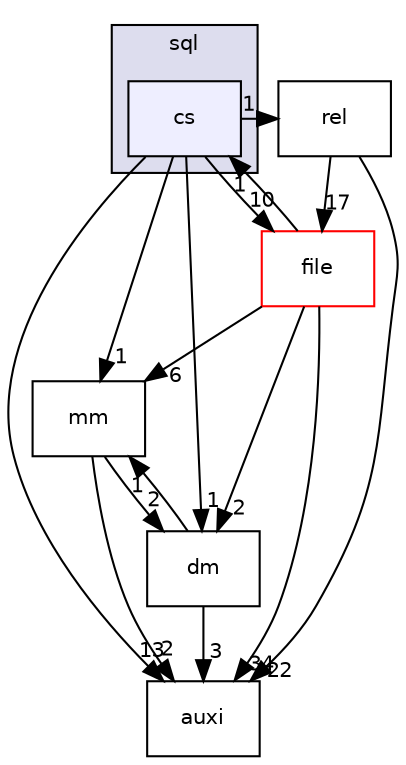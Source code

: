 digraph "sql/cs" {
  bgcolor=transparent;
  compound=true
  node [ fontsize="10", fontname="Helvetica"];
  edge [ labelfontsize="10", labelfontname="Helvetica"];
  subgraph clusterdir_5bd71961b401a432086d0fb290a87f3f {
    graph [ bgcolor="#ddddee", pencolor="black", label="sql" fontname="Helvetica", fontsize="10", URL="dir_5bd71961b401a432086d0fb290a87f3f.html"]
  dir_139c299d75702e59deac57484ebaa7d8 [shape=box, label="cs", style="filled", fillcolor="#eeeeff", pencolor="black", URL="dir_139c299d75702e59deac57484ebaa7d8.html"];
  }
  dir_fb6598a949f0f53f82ac9a1a956124c7 [shape=box label="file" color="red" URL="dir_fb6598a949f0f53f82ac9a1a956124c7.html"];
  dir_fc11452e4696bd8c0943c731770ef0fd [shape=box label="mm" URL="dir_fc11452e4696bd8c0943c731770ef0fd.html"];
  dir_fceb8c84259f2f7a80548922c61f7c5a [shape=box label="dm" URL="dir_fceb8c84259f2f7a80548922c61f7c5a.html"];
  dir_0b8cd375c317792b95eba87076cd6518 [shape=box label="rel" URL="dir_0b8cd375c317792b95eba87076cd6518.html"];
  dir_55aed34cd3f6ec638757940cb3108f99 [shape=box label="auxi" URL="dir_55aed34cd3f6ec638757940cb3108f99.html"];
  dir_fb6598a949f0f53f82ac9a1a956124c7->dir_139c299d75702e59deac57484ebaa7d8 [headlabel="1", labeldistance=1.5 headhref="dir_000001_000009.html"];
  dir_fb6598a949f0f53f82ac9a1a956124c7->dir_fc11452e4696bd8c0943c731770ef0fd [headlabel="6", labeldistance=1.5 headhref="dir_000001_000004.html"];
  dir_fb6598a949f0f53f82ac9a1a956124c7->dir_fceb8c84259f2f7a80548922c61f7c5a [headlabel="2", labeldistance=1.5 headhref="dir_000001_000002.html"];
  dir_fb6598a949f0f53f82ac9a1a956124c7->dir_55aed34cd3f6ec638757940cb3108f99 [headlabel="34", labeldistance=1.5 headhref="dir_000001_000000.html"];
  dir_139c299d75702e59deac57484ebaa7d8->dir_fb6598a949f0f53f82ac9a1a956124c7 [headlabel="10", labeldistance=1.5 headhref="dir_000009_000001.html"];
  dir_139c299d75702e59deac57484ebaa7d8->dir_fc11452e4696bd8c0943c731770ef0fd [headlabel="1", labeldistance=1.5 headhref="dir_000009_000004.html"];
  dir_139c299d75702e59deac57484ebaa7d8->dir_fceb8c84259f2f7a80548922c61f7c5a [headlabel="1", labeldistance=1.5 headhref="dir_000009_000002.html"];
  dir_139c299d75702e59deac57484ebaa7d8->dir_0b8cd375c317792b95eba87076cd6518 [headlabel="1", labeldistance=1.5 headhref="dir_000009_000007.html"];
  dir_139c299d75702e59deac57484ebaa7d8->dir_55aed34cd3f6ec638757940cb3108f99 [headlabel="13", labeldistance=1.5 headhref="dir_000009_000000.html"];
  dir_fc11452e4696bd8c0943c731770ef0fd->dir_fceb8c84259f2f7a80548922c61f7c5a [headlabel="2", labeldistance=1.5 headhref="dir_000004_000002.html"];
  dir_fc11452e4696bd8c0943c731770ef0fd->dir_55aed34cd3f6ec638757940cb3108f99 [headlabel="2", labeldistance=1.5 headhref="dir_000004_000000.html"];
  dir_fceb8c84259f2f7a80548922c61f7c5a->dir_fc11452e4696bd8c0943c731770ef0fd [headlabel="1", labeldistance=1.5 headhref="dir_000002_000004.html"];
  dir_fceb8c84259f2f7a80548922c61f7c5a->dir_55aed34cd3f6ec638757940cb3108f99 [headlabel="3", labeldistance=1.5 headhref="dir_000002_000000.html"];
  dir_0b8cd375c317792b95eba87076cd6518->dir_fb6598a949f0f53f82ac9a1a956124c7 [headlabel="17", labeldistance=1.5 headhref="dir_000007_000001.html"];
  dir_0b8cd375c317792b95eba87076cd6518->dir_55aed34cd3f6ec638757940cb3108f99 [headlabel="22", labeldistance=1.5 headhref="dir_000007_000000.html"];
}
